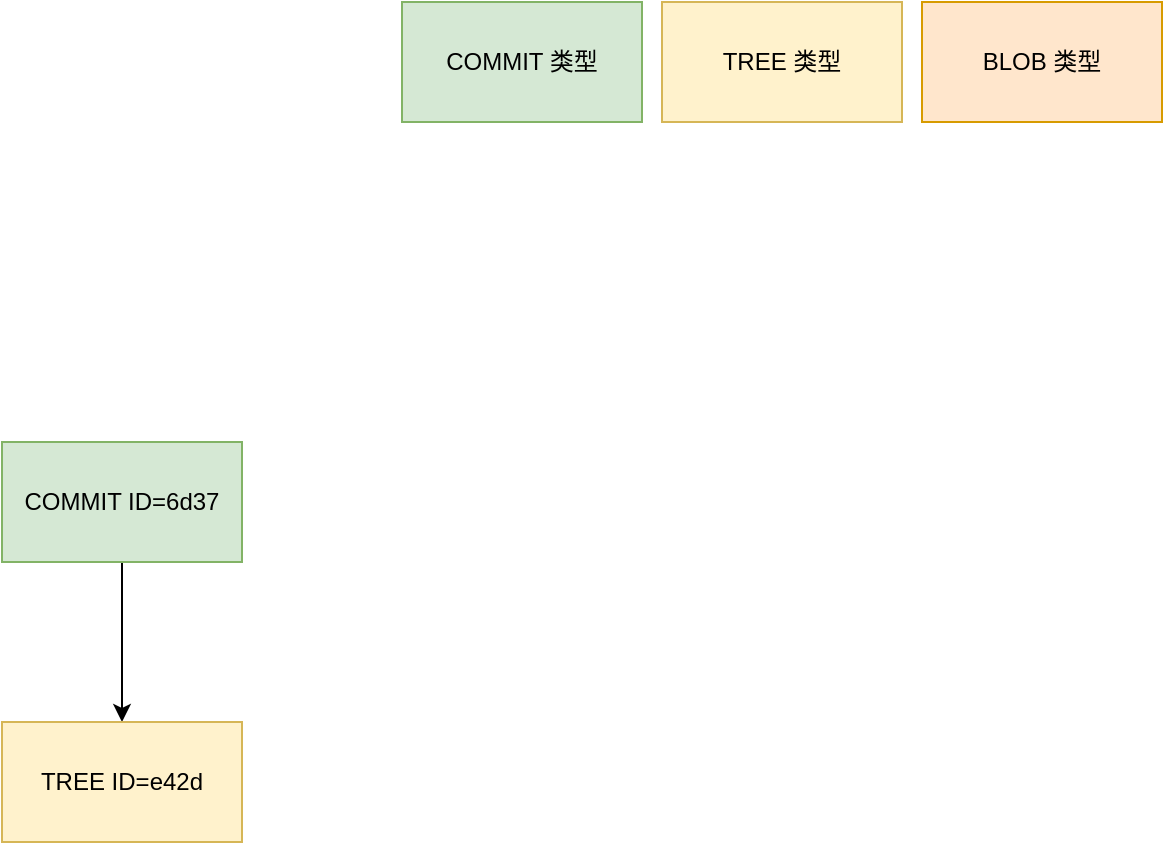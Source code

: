 <mxfile version="14.1.1" type="github">
  <diagram id="BS3uC1bczF2PfuS3s9od" name="第 1 页">
    <mxGraphModel dx="1426" dy="914" grid="1" gridSize="10" guides="1" tooltips="1" connect="1" arrows="1" fold="1" page="1" pageScale="1" pageWidth="827" pageHeight="1169" math="0" shadow="0">
      <root>
        <mxCell id="0" />
        <mxCell id="1" parent="0" />
        <mxCell id="ufoNxCCe5xQwR1A1z20N-2" value="COMMIT 类型" style="rounded=0;whiteSpace=wrap;html=1;fillColor=#d5e8d4;strokeColor=#82b366;" vertex="1" parent="1">
          <mxGeometry x="350" width="120" height="60" as="geometry" />
        </mxCell>
        <mxCell id="ufoNxCCe5xQwR1A1z20N-3" value="TREE 类型" style="rounded=0;whiteSpace=wrap;html=1;fillColor=#fff2cc;strokeColor=#d6b656;" vertex="1" parent="1">
          <mxGeometry x="480" width="120" height="60" as="geometry" />
        </mxCell>
        <mxCell id="ufoNxCCe5xQwR1A1z20N-4" value="BLOB 类型" style="rounded=0;whiteSpace=wrap;html=1;fillColor=#ffe6cc;strokeColor=#d79b00;" vertex="1" parent="1">
          <mxGeometry x="610" width="120" height="60" as="geometry" />
        </mxCell>
        <mxCell id="ufoNxCCe5xQwR1A1z20N-8" value="" style="edgeStyle=orthogonalEdgeStyle;rounded=0;orthogonalLoop=1;jettySize=auto;html=1;" edge="1" parent="1" source="ufoNxCCe5xQwR1A1z20N-5" target="ufoNxCCe5xQwR1A1z20N-7">
          <mxGeometry relative="1" as="geometry" />
        </mxCell>
        <mxCell id="ufoNxCCe5xQwR1A1z20N-5" value="COMMIT ID=6d37" style="rounded=0;whiteSpace=wrap;html=1;fillColor=#d5e8d4;strokeColor=#82b366;" vertex="1" parent="1">
          <mxGeometry x="150" y="220" width="120" height="60" as="geometry" />
        </mxCell>
        <mxCell id="ufoNxCCe5xQwR1A1z20N-7" value="TREE ID=e42d" style="whiteSpace=wrap;html=1;rounded=0;strokeColor=#d6b656;fillColor=#fff2cc;" vertex="1" parent="1">
          <mxGeometry x="150" y="360" width="120" height="60" as="geometry" />
        </mxCell>
      </root>
    </mxGraphModel>
  </diagram>
</mxfile>
